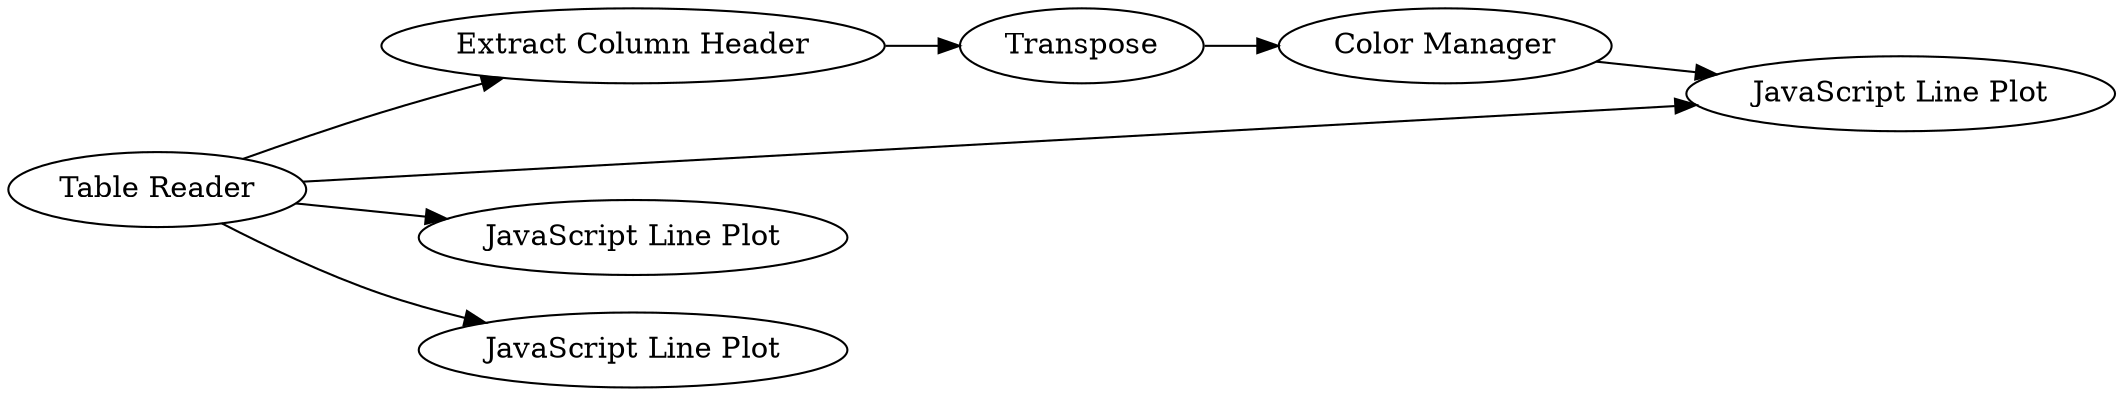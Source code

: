 digraph {
	18 [label="Extract Column Header"]
	19 [label=Transpose]
	20 [label="Color Manager"]
	147 [label="Table Reader"]
	148 [label="JavaScript Line Plot"]
	149 [label="JavaScript Line Plot"]
	150 [label="JavaScript Line Plot"]
	18 -> 19
	19 -> 20
	20 -> 148
	147 -> 18
	147 -> 150
	147 -> 149
	147 -> 148
	rankdir=LR
}
